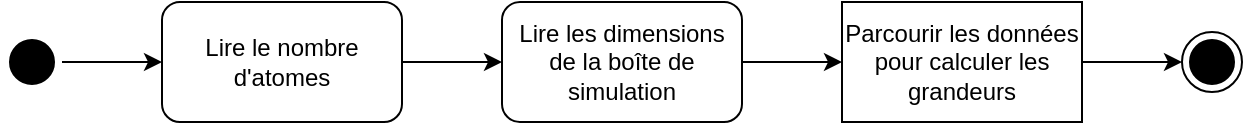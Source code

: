 <mxfile version="20.7.4" type="device" pages="4"><diagram id="QidQ0lIqaMw3JrhQ3KB2" name="preliminaires"><mxGraphModel dx="992" dy="635" grid="1" gridSize="10" guides="1" tooltips="1" connect="1" arrows="1" fold="1" page="1" pageScale="1" pageWidth="1169" pageHeight="827" math="0" shadow="0"><root><mxCell id="0"/><mxCell id="1" parent="0"/><mxCell id="fOhDJC02KolTcO3na8Cx-5" style="edgeStyle=orthogonalEdgeStyle;rounded=0;orthogonalLoop=1;jettySize=auto;html=1;" parent="1" source="-0NiuEj9BMMIr5QE55bQ-1" target="fOhDJC02KolTcO3na8Cx-1" edge="1"><mxGeometry relative="1" as="geometry"/></mxCell><mxCell id="-0NiuEj9BMMIr5QE55bQ-1" value="" style="ellipse;html=1;shape=startState;fillColor=#000000;strokeColor=#000000;" parent="1" vertex="1"><mxGeometry x="200" y="340" width="30" height="30" as="geometry"/></mxCell><mxCell id="-0NiuEj9BMMIr5QE55bQ-3" value="" style="ellipse;html=1;shape=endState;fillColor=#000000;strokeColor=#000000;" parent="1" vertex="1"><mxGeometry x="790" y="340" width="30" height="30" as="geometry"/></mxCell><mxCell id="fOhDJC02KolTcO3na8Cx-6" style="edgeStyle=orthogonalEdgeStyle;rounded=0;orthogonalLoop=1;jettySize=auto;html=1;" parent="1" source="fOhDJC02KolTcO3na8Cx-1" target="fOhDJC02KolTcO3na8Cx-2" edge="1"><mxGeometry relative="1" as="geometry"/></mxCell><mxCell id="fOhDJC02KolTcO3na8Cx-1" value="Lire le nombre d'atomes" style="rounded=1;whiteSpace=wrap;html=1;strokeColor=#000000;" parent="1" vertex="1"><mxGeometry x="280" y="325" width="120" height="60" as="geometry"/></mxCell><mxCell id="fOhDJC02KolTcO3na8Cx-7" style="edgeStyle=orthogonalEdgeStyle;rounded=0;orthogonalLoop=1;jettySize=auto;html=1;" parent="1" source="fOhDJC02KolTcO3na8Cx-2" target="fOhDJC02KolTcO3na8Cx-4" edge="1"><mxGeometry relative="1" as="geometry"/></mxCell><mxCell id="fOhDJC02KolTcO3na8Cx-2" value="Lire les dimensions de la boîte de simulation" style="rounded=1;whiteSpace=wrap;html=1;strokeColor=#000000;" parent="1" vertex="1"><mxGeometry x="450" y="325" width="120" height="60" as="geometry"/></mxCell><mxCell id="fOhDJC02KolTcO3na8Cx-8" style="edgeStyle=orthogonalEdgeStyle;rounded=0;orthogonalLoop=1;jettySize=auto;html=1;" parent="1" source="fOhDJC02KolTcO3na8Cx-4" target="-0NiuEj9BMMIr5QE55bQ-3" edge="1"><mxGeometry relative="1" as="geometry"/></mxCell><mxCell id="fOhDJC02KolTcO3na8Cx-4" value="Parcourir les données pour calculer les grandeurs" style="rounded=0;whiteSpace=wrap;html=1;strokeColor=#000000;" parent="1" vertex="1"><mxGeometry x="620" y="325" width="120" height="60" as="geometry"/></mxCell></root></mxGraphModel></diagram><diagram id="nmPuKcO2w_dv1ECr0Ntd" name="lecture"><mxGraphModel dx="992" dy="635" grid="1" gridSize="10" guides="1" tooltips="1" connect="1" arrows="1" fold="1" page="1" pageScale="1" pageWidth="1169" pageHeight="827" math="0" shadow="0"><root><mxCell id="0"/><mxCell id="1" parent="0"/><mxCell id="t9W6CBChf28wDDQLVasT-1" value="" style="ellipse;html=1;shape=startState;fillColor=#000000;strokeColor=#000000;" parent="1" vertex="1"><mxGeometry x="260" y="290" width="30" height="30" as="geometry"/></mxCell><mxCell id="t9W6CBChf28wDDQLVasT-3" value="" style="ellipse;html=1;shape=endState;fillColor=#000000;strokeColor=#000000;" parent="1" vertex="1"><mxGeometry x="840" y="290" width="30" height="30" as="geometry"/></mxCell><mxCell id="t9W6CBChf28wDDQLVasT-9" style="edgeStyle=orthogonalEdgeStyle;rounded=0;orthogonalLoop=1;jettySize=auto;html=1;strokeColor=#000000;" parent="1" source="t9W6CBChf28wDDQLVasT-1" target="t9W6CBChf28wDDQLVasT-5" edge="1"><mxGeometry relative="1" as="geometry"><mxPoint x="288" y="305" as="sourcePoint"/></mxGeometry></mxCell><mxCell id="EO1CSsr89F9SfnNdt98R-2" style="edgeStyle=orthogonalEdgeStyle;rounded=0;orthogonalLoop=1;jettySize=auto;html=1;" parent="1" source="t9W6CBChf28wDDQLVasT-5" target="EO1CSsr89F9SfnNdt98R-1" edge="1"><mxGeometry relative="1" as="geometry"/></mxCell><mxCell id="t9W6CBChf28wDDQLVasT-5" value="Lire une portion du fichier correspondant à une sortie" style="rounded=1;whiteSpace=wrap;html=1;strokeColor=#000000;" parent="1" vertex="1"><mxGeometry x="346" y="275" width="120" height="60" as="geometry"/></mxCell><mxCell id="t9W6CBChf28wDDQLVasT-12" value="Oui" style="edgeStyle=orthogonalEdgeStyle;rounded=0;orthogonalLoop=1;jettySize=auto;html=1;exitX=1;exitY=0.5;exitDx=0;exitDy=0;strokeColor=#000000;" parent="1" source="t9W6CBChf28wDDQLVasT-7" target="t9W6CBChf28wDDQLVasT-3" edge="1"><mxGeometry x="-0.724" y="15" relative="1" as="geometry"><mxPoint as="offset"/></mxGeometry></mxCell><mxCell id="t9W6CBChf28wDDQLVasT-13" value="Non" style="edgeStyle=orthogonalEdgeStyle;rounded=0;orthogonalLoop=1;jettySize=auto;html=1;exitX=0.5;exitY=1;exitDx=0;exitDy=0;entryX=0.5;entryY=1;entryDx=0;entryDy=0;strokeColor=#000000;" parent="1" source="t9W6CBChf28wDDQLVasT-7" target="t9W6CBChf28wDDQLVasT-5" edge="1"><mxGeometry x="-0.974" y="18" relative="1" as="geometry"><mxPoint as="offset"/></mxGeometry></mxCell><mxCell id="t9W6CBChf28wDDQLVasT-7" value="Le fichier a été lu entièrement ?" style="rhombus;whiteSpace=wrap;html=1;strokeColor=#000000;" parent="1" vertex="1"><mxGeometry x="702" y="265" width="80" height="80" as="geometry"/></mxCell><mxCell id="EO1CSsr89F9SfnNdt98R-3" style="edgeStyle=orthogonalEdgeStyle;rounded=0;orthogonalLoop=1;jettySize=auto;html=1;entryX=0;entryY=0.5;entryDx=0;entryDy=0;" parent="1" source="EO1CSsr89F9SfnNdt98R-1" target="t9W6CBChf28wDDQLVasT-7" edge="1"><mxGeometry relative="1" as="geometry"/></mxCell><mxCell id="EO1CSsr89F9SfnNdt98R-1" value="Effectuer les calculs" style="rounded=0;whiteSpace=wrap;html=1;" parent="1" vertex="1"><mxGeometry x="524" y="275" width="120" height="60" as="geometry"/></mxCell></root></mxGraphModel></diagram><diagram name="lecture-multi" id="7PJ7pax212tRkbOSyFyV"><mxGraphModel dx="992" dy="635" grid="1" gridSize="10" guides="1" tooltips="1" connect="1" arrows="1" fold="1" page="1" pageScale="1" pageWidth="1169" pageHeight="827" math="0" shadow="0"><root><mxCell id="ojGIcwcL9bbAfGRe0Cd9-0"/><mxCell id="ojGIcwcL9bbAfGRe0Cd9-1" parent="ojGIcwcL9bbAfGRe0Cd9-0"/><mxCell id="UGLXKc1EslKaUI6gADQS-7" value="Pour chaque process" style="rounded=0;whiteSpace=wrap;html=1;fillColor=none;strokeWidth=3;verticalAlign=bottom;labelPosition=center;verticalLabelPosition=top;align=center;fontSize=14;fontStyle=1" vertex="1" parent="ojGIcwcL9bbAfGRe0Cd9-1"><mxGeometry x="270" y="370" width="470" height="110" as="geometry"/></mxCell><mxCell id="UGLXKc1EslKaUI6gADQS-2" style="edgeStyle=orthogonalEdgeStyle;rounded=0;orthogonalLoop=1;jettySize=auto;html=1;" edge="1" parent="ojGIcwcL9bbAfGRe0Cd9-1" source="ojGIcwcL9bbAfGRe0Cd9-2" target="UGLXKc1EslKaUI6gADQS-0"><mxGeometry relative="1" as="geometry"/></mxCell><mxCell id="ojGIcwcL9bbAfGRe0Cd9-2" value="" style="ellipse;html=1;shape=startState;fillColor=#000000;strokeColor=#000000;" vertex="1" parent="ojGIcwcL9bbAfGRe0Cd9-1"><mxGeometry x="20" y="399" width="30" height="30" as="geometry"/></mxCell><mxCell id="ojGIcwcL9bbAfGRe0Cd9-3" value="" style="ellipse;html=1;shape=endState;fillColor=#000000;strokeColor=#000000;" vertex="1" parent="ojGIcwcL9bbAfGRe0Cd9-1"><mxGeometry x="970" y="399" width="30" height="30" as="geometry"/></mxCell><mxCell id="ojGIcwcL9bbAfGRe0Cd9-5" style="edgeStyle=orthogonalEdgeStyle;rounded=0;orthogonalLoop=1;jettySize=auto;html=1;" edge="1" parent="ojGIcwcL9bbAfGRe0Cd9-1" source="ojGIcwcL9bbAfGRe0Cd9-6" target="ojGIcwcL9bbAfGRe0Cd9-11"><mxGeometry relative="1" as="geometry"/></mxCell><mxCell id="ojGIcwcL9bbAfGRe0Cd9-6" value="Lire une sortie" style="rounded=1;whiteSpace=wrap;html=1;strokeColor=#000000;" vertex="1" parent="ojGIcwcL9bbAfGRe0Cd9-1"><mxGeometry x="290" y="384" width="120" height="60" as="geometry"/></mxCell><mxCell id="UGLXKc1EslKaUI6gADQS-4" value="Oui" style="edgeStyle=orthogonalEdgeStyle;rounded=0;orthogonalLoop=1;jettySize=auto;html=1;verticalAlign=bottom;align=center;labelPosition=center;verticalLabelPosition=top;" edge="1" parent="ojGIcwcL9bbAfGRe0Cd9-1" source="ojGIcwcL9bbAfGRe0Cd9-9" target="UGLXKc1EslKaUI6gADQS-1"><mxGeometry relative="1" as="geometry"/></mxCell><mxCell id="UGLXKc1EslKaUI6gADQS-6" value="Non" style="edgeStyle=orthogonalEdgeStyle;rounded=0;orthogonalLoop=1;jettySize=auto;html=1;verticalAlign=bottom;labelPosition=center;verticalLabelPosition=top;align=center;" edge="1" parent="ojGIcwcL9bbAfGRe0Cd9-1" source="ojGIcwcL9bbAfGRe0Cd9-9" target="ojGIcwcL9bbAfGRe0Cd9-6"><mxGeometry relative="1" as="geometry"><Array as="points"><mxPoint x="690" y="470"/><mxPoint x="350" y="470"/></Array></mxGeometry></mxCell><mxCell id="ojGIcwcL9bbAfGRe0Cd9-9" value="La portion a été lue entièrement ?" style="rhombus;whiteSpace=wrap;html=1;strokeColor=#000000;" vertex="1" parent="ojGIcwcL9bbAfGRe0Cd9-1"><mxGeometry x="650" y="374" width="80" height="80" as="geometry"/></mxCell><mxCell id="ojGIcwcL9bbAfGRe0Cd9-10" style="edgeStyle=orthogonalEdgeStyle;rounded=0;orthogonalLoop=1;jettySize=auto;html=1;entryX=0;entryY=0.5;entryDx=0;entryDy=0;" edge="1" parent="ojGIcwcL9bbAfGRe0Cd9-1" source="ojGIcwcL9bbAfGRe0Cd9-11" target="ojGIcwcL9bbAfGRe0Cd9-9"><mxGeometry relative="1" as="geometry"/></mxCell><mxCell id="ojGIcwcL9bbAfGRe0Cd9-11" value="Effectuer les calculs" style="rounded=0;whiteSpace=wrap;html=1;" vertex="1" parent="ojGIcwcL9bbAfGRe0Cd9-1"><mxGeometry x="470" y="384" width="120" height="60" as="geometry"/></mxCell><mxCell id="UGLXKc1EslKaUI6gADQS-3" style="edgeStyle=orthogonalEdgeStyle;rounded=0;orthogonalLoop=1;jettySize=auto;html=1;" edge="1" parent="ojGIcwcL9bbAfGRe0Cd9-1" source="UGLXKc1EslKaUI6gADQS-0" target="ojGIcwcL9bbAfGRe0Cd9-6"><mxGeometry relative="1" as="geometry"/></mxCell><mxCell id="UGLXKc1EslKaUI6gADQS-0" value="Attribuer une portion du fichier à chaque process" style="rounded=1;whiteSpace=wrap;html=1;" vertex="1" parent="ojGIcwcL9bbAfGRe0Cd9-1"><mxGeometry x="110" y="384" width="120" height="60" as="geometry"/></mxCell><mxCell id="UGLXKc1EslKaUI6gADQS-5" style="edgeStyle=orthogonalEdgeStyle;rounded=0;orthogonalLoop=1;jettySize=auto;html=1;" edge="1" parent="ojGIcwcL9bbAfGRe0Cd9-1" source="UGLXKc1EslKaUI6gADQS-1" target="ojGIcwcL9bbAfGRe0Cd9-3"><mxGeometry relative="1" as="geometry"/></mxCell><mxCell id="UGLXKc1EslKaUI6gADQS-1" value="Combiner les résultats" style="rounded=1;whiteSpace=wrap;html=1;" vertex="1" parent="ojGIcwcL9bbAfGRe0Cd9-1"><mxGeometry x="790" y="384" width="120" height="60" as="geometry"/></mxCell></root></mxGraphModel></diagram><diagram id="FcoVYvDePgXgsZEkaC7z" name="histogramme"><mxGraphModel dx="992" dy="635" grid="1" gridSize="10" guides="1" tooltips="1" connect="1" arrows="1" fold="1" page="1" pageScale="1" pageWidth="1169" pageHeight="827" math="0" shadow="0"><root><mxCell id="0"/><mxCell id="1" parent="0"/><mxCell id="lFVMhl135WHS1w6f1yzB-11" style="edgeStyle=orthogonalEdgeStyle;rounded=0;orthogonalLoop=1;jettySize=auto;html=1;" parent="1" source="lFVMhl135WHS1w6f1yzB-1" target="lFVMhl135WHS1w6f1yzB-4" edge="1"><mxGeometry relative="1" as="geometry"/></mxCell><mxCell id="lFVMhl135WHS1w6f1yzB-1" value="" style="ellipse;html=1;shape=startState;fillColor=#000000;strokeColor=#000000;" parent="1" vertex="1"><mxGeometry x="30" y="350" width="30" height="30" as="geometry"/></mxCell><mxCell id="lFVMhl135WHS1w6f1yzB-3" value="" style="ellipse;html=1;shape=endState;fillColor=#000000;strokeColor=#000000;" parent="1" vertex="1"><mxGeometry x="1130" y="350" width="30" height="30" as="geometry"/></mxCell><mxCell id="lFVMhl135WHS1w6f1yzB-12" style="edgeStyle=orthogonalEdgeStyle;rounded=0;orthogonalLoop=1;jettySize=auto;html=1;" parent="1" source="lFVMhl135WHS1w6f1yzB-4" target="lFVMhl135WHS1w6f1yzB-5" edge="1"><mxGeometry relative="1" as="geometry"/></mxCell><mxCell id="lFVMhl135WHS1w6f1yzB-4" value="Choisir un type d'atome de la paire considérée" style="rounded=1;whiteSpace=wrap;html=1;strokeColor=#000000;" parent="1" vertex="1"><mxGeometry x="99" y="335" width="120" height="60" as="geometry"/></mxCell><mxCell id="lFVMhl135WHS1w6f1yzB-13" style="edgeStyle=orthogonalEdgeStyle;rounded=0;orthogonalLoop=1;jettySize=auto;html=1;" parent="1" source="lFVMhl135WHS1w6f1yzB-5" target="lFVMhl135WHS1w6f1yzB-6" edge="1"><mxGeometry relative="1" as="geometry"/></mxCell><mxCell id="lFVMhl135WHS1w6f1yzB-5" value="Choisir un atome de ce type" style="rounded=1;whiteSpace=wrap;html=1;strokeColor=#000000;" parent="1" vertex="1"><mxGeometry x="258" y="335" width="120" height="60" as="geometry"/></mxCell><mxCell id="lFVMhl135WHS1w6f1yzB-14" style="edgeStyle=orthogonalEdgeStyle;rounded=0;orthogonalLoop=1;jettySize=auto;html=1;" parent="1" source="lFVMhl135WHS1w6f1yzB-6" target="lFVMhl135WHS1w6f1yzB-7" edge="1"><mxGeometry relative="1" as="geometry"/></mxCell><mxCell id="lFVMhl135WHS1w6f1yzB-6" value="Choisir un atome de l'autre type" style="rounded=1;whiteSpace=wrap;html=1;strokeColor=#000000;" parent="1" vertex="1"><mxGeometry x="416" y="335" width="120" height="60" as="geometry"/></mxCell><mxCell id="lFVMhl135WHS1w6f1yzB-16" style="edgeStyle=orthogonalEdgeStyle;rounded=0;orthogonalLoop=1;jettySize=auto;html=1;" parent="1" source="lFVMhl135WHS1w6f1yzB-7" target="lFVMhl135WHS1w6f1yzB-8" edge="1"><mxGeometry relative="1" as="geometry"/></mxCell><mxCell id="lFVMhl135WHS1w6f1yzB-7" value="Calculer la distance qui les sépare" style="rounded=1;whiteSpace=wrap;html=1;strokeColor=#000000;" parent="1" vertex="1"><mxGeometry x="575" y="335" width="120" height="60" as="geometry"/></mxCell><mxCell id="lFVMhl135WHS1w6f1yzB-20" style="edgeStyle=orthogonalEdgeStyle;rounded=0;orthogonalLoop=1;jettySize=auto;html=1;entryX=0;entryY=0.5;entryDx=0;entryDy=0;" parent="1" source="lFVMhl135WHS1w6f1yzB-8" target="lFVMhl135WHS1w6f1yzB-10" edge="1"><mxGeometry relative="1" as="geometry"/></mxCell><mxCell id="lFVMhl135WHS1w6f1yzB-8" value="Trouver l'entrée de l'histogramme correspondant et incrémenter sa valeur" style="rounded=1;whiteSpace=wrap;html=1;strokeColor=#000000;" parent="1" vertex="1"><mxGeometry x="734" y="335" width="120" height="60" as="geometry"/></mxCell><mxCell id="lFVMhl135WHS1w6f1yzB-22" value="Oui" style="edgeStyle=orthogonalEdgeStyle;rounded=0;orthogonalLoop=1;jettySize=auto;html=1;exitX=1;exitY=0.5;exitDx=0;exitDy=0;" parent="1" source="lFVMhl135WHS1w6f1yzB-9" target="lFVMhl135WHS1w6f1yzB-3" edge="1"><mxGeometry x="-0.561" y="15" relative="1" as="geometry"><mxPoint as="offset"/></mxGeometry></mxCell><mxCell id="lFVMhl135WHS1w6f1yzB-24" value="Non" style="edgeStyle=orthogonalEdgeStyle;rounded=0;orthogonalLoop=1;jettySize=auto;html=1;exitX=0.5;exitY=1;exitDx=0;exitDy=0;entryX=0.5;entryY=1;entryDx=0;entryDy=0;" parent="1" source="lFVMhl135WHS1w6f1yzB-9" target="lFVMhl135WHS1w6f1yzB-5" edge="1"><mxGeometry x="-0.987" y="19" relative="1" as="geometry"><mxPoint as="offset"/></mxGeometry></mxCell><mxCell id="lFVMhl135WHS1w6f1yzB-9" value="Tous les atomes du premier type ont été traités ?" style="rhombus;whiteSpace=wrap;html=1;strokeColor=#000000;" parent="1" vertex="1"><mxGeometry x="1011" y="325" width="80" height="80" as="geometry"/></mxCell><mxCell id="lFVMhl135WHS1w6f1yzB-21" value="Oui" style="edgeStyle=orthogonalEdgeStyle;rounded=0;orthogonalLoop=1;jettySize=auto;html=1;exitX=1;exitY=0.5;exitDx=0;exitDy=0;entryX=0;entryY=0.5;entryDx=0;entryDy=0;" parent="1" source="lFVMhl135WHS1w6f1yzB-10" target="lFVMhl135WHS1w6f1yzB-9" edge="1"><mxGeometry x="-0.355" y="15" relative="1" as="geometry"><mxPoint as="offset"/></mxGeometry></mxCell><mxCell id="lFVMhl135WHS1w6f1yzB-23" value="Non" style="edgeStyle=orthogonalEdgeStyle;rounded=0;orthogonalLoop=1;jettySize=auto;html=1;exitX=0.5;exitY=0;exitDx=0;exitDy=0;entryX=0.5;entryY=0;entryDx=0;entryDy=0;" parent="1" source="lFVMhl135WHS1w6f1yzB-10" target="lFVMhl135WHS1w6f1yzB-6" edge="1"><mxGeometry x="-0.844" y="15" relative="1" as="geometry"><mxPoint as="offset"/></mxGeometry></mxCell><mxCell id="lFVMhl135WHS1w6f1yzB-10" value="Tous les atomes du second type ont été traités ?" style="rhombus;whiteSpace=wrap;html=1;strokeColor=#000000;" parent="1" vertex="1"><mxGeometry x="900" y="325" width="80" height="80" as="geometry"/></mxCell></root></mxGraphModel></diagram></mxfile>